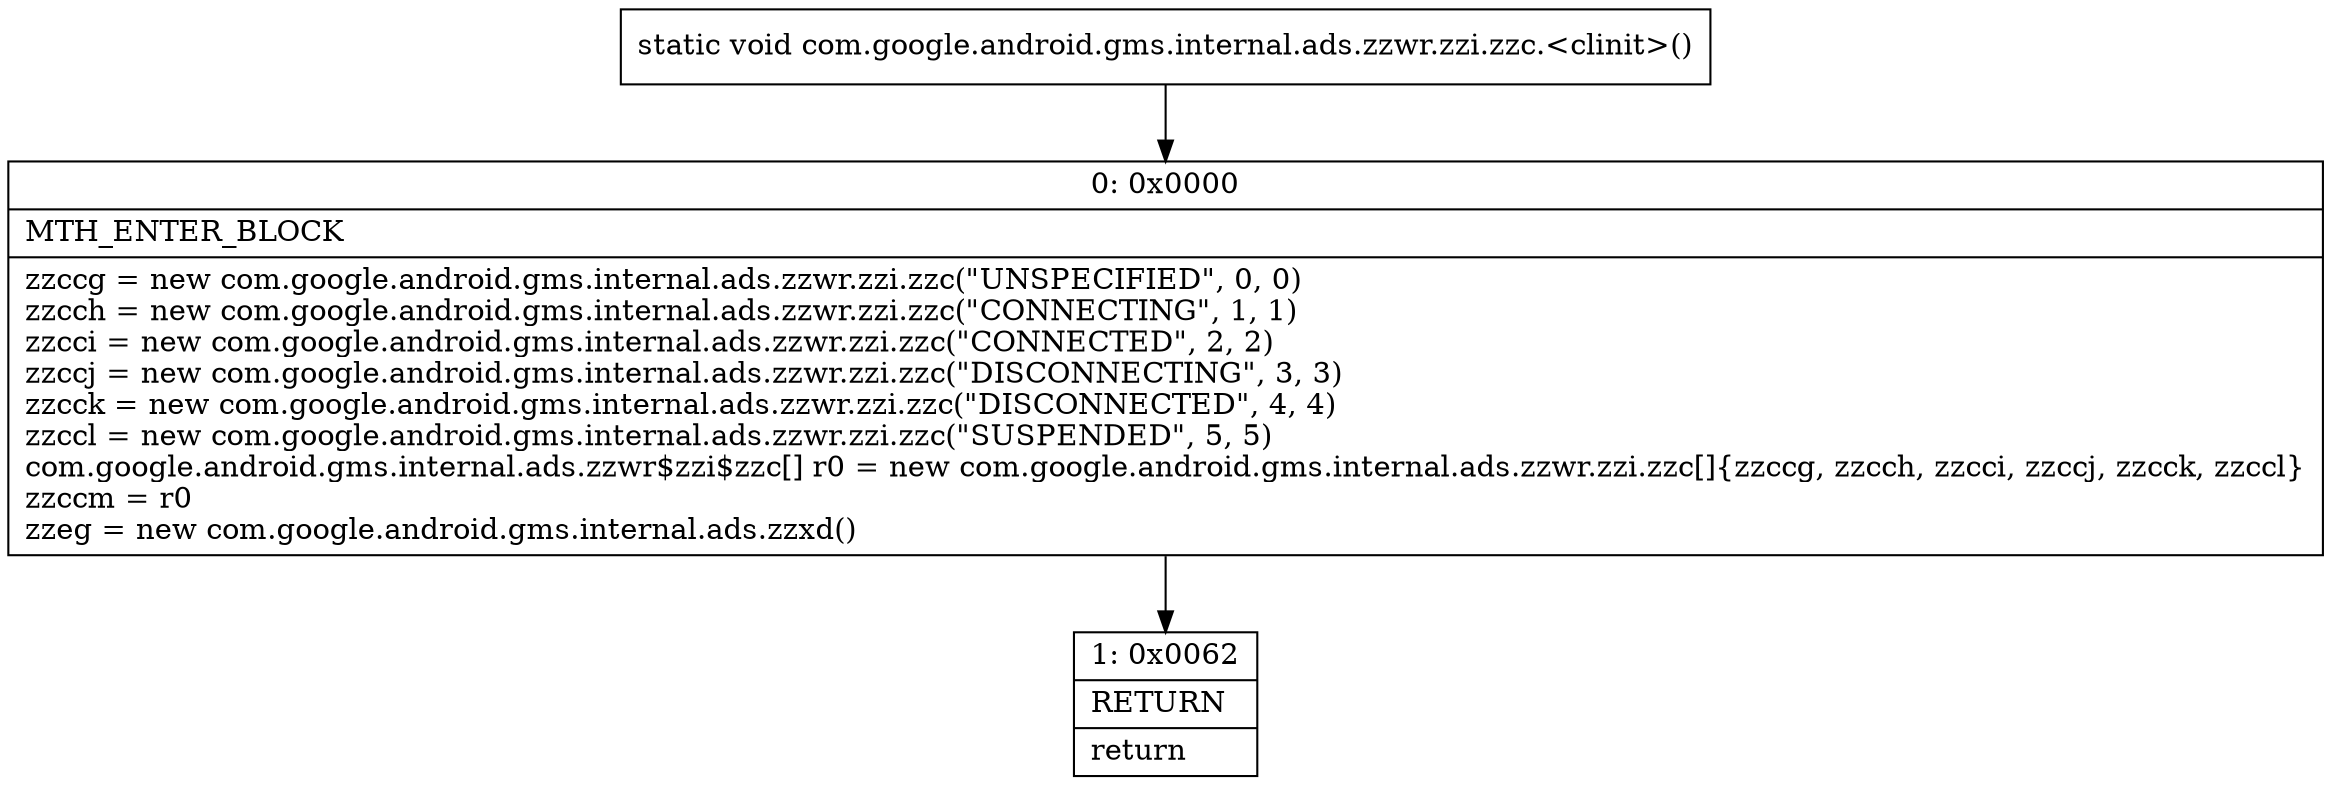 digraph "CFG forcom.google.android.gms.internal.ads.zzwr.zzi.zzc.\<clinit\>()V" {
Node_0 [shape=record,label="{0\:\ 0x0000|MTH_ENTER_BLOCK\l|zzccg = new com.google.android.gms.internal.ads.zzwr.zzi.zzc(\"UNSPECIFIED\", 0, 0)\lzzcch = new com.google.android.gms.internal.ads.zzwr.zzi.zzc(\"CONNECTING\", 1, 1)\lzzcci = new com.google.android.gms.internal.ads.zzwr.zzi.zzc(\"CONNECTED\", 2, 2)\lzzccj = new com.google.android.gms.internal.ads.zzwr.zzi.zzc(\"DISCONNECTING\", 3, 3)\lzzcck = new com.google.android.gms.internal.ads.zzwr.zzi.zzc(\"DISCONNECTED\", 4, 4)\lzzccl = new com.google.android.gms.internal.ads.zzwr.zzi.zzc(\"SUSPENDED\", 5, 5)\lcom.google.android.gms.internal.ads.zzwr$zzi$zzc[] r0 = new com.google.android.gms.internal.ads.zzwr.zzi.zzc[]\{zzccg, zzcch, zzcci, zzccj, zzcck, zzccl\}\lzzccm = r0\lzzeg = new com.google.android.gms.internal.ads.zzxd()\l}"];
Node_1 [shape=record,label="{1\:\ 0x0062|RETURN\l|return\l}"];
MethodNode[shape=record,label="{static void com.google.android.gms.internal.ads.zzwr.zzi.zzc.\<clinit\>() }"];
MethodNode -> Node_0;
Node_0 -> Node_1;
}

